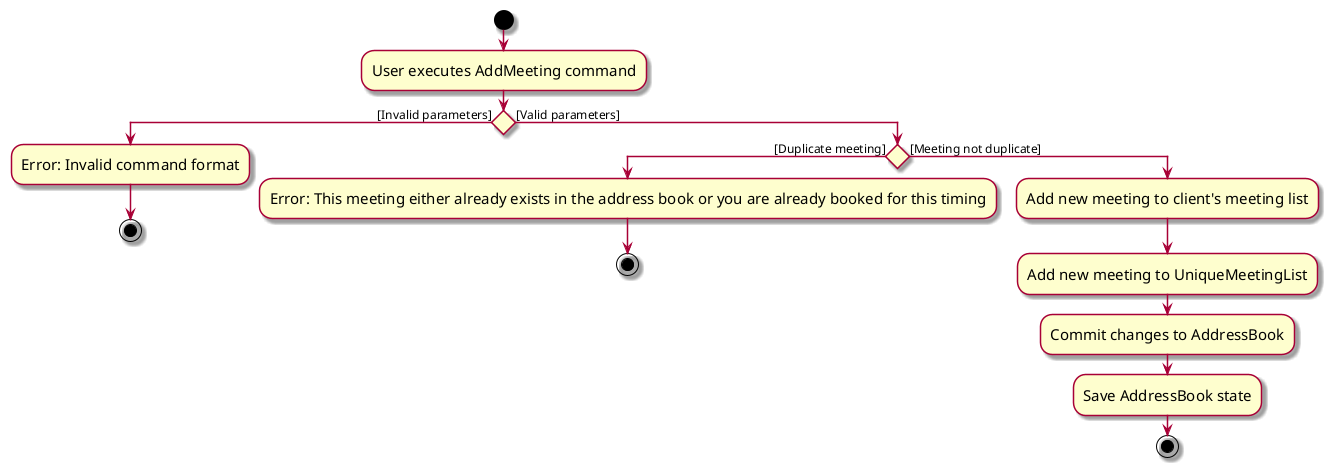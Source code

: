 @startuml
skin rose
skinparam ActivityFontSize 15
skinparam ArrowFontSize 12
start
:User executes AddMeeting command;

if () then ([Invalid parameters])
    -Error: Invalid command format
    stop
else ([Valid parameters])
    if () then ([Duplicate meeting])
        -Error: This meeting either already exists in the address book or you are already booked for this timing
        stop
    else ([Meeting not duplicate])
        :Add new meeting to client's meeting list;
        :Add new meeting to UniqueMeetingList;
        :Commit changes to AddressBook;
        :Save AddressBook state;
        stop


endif
@enduml
